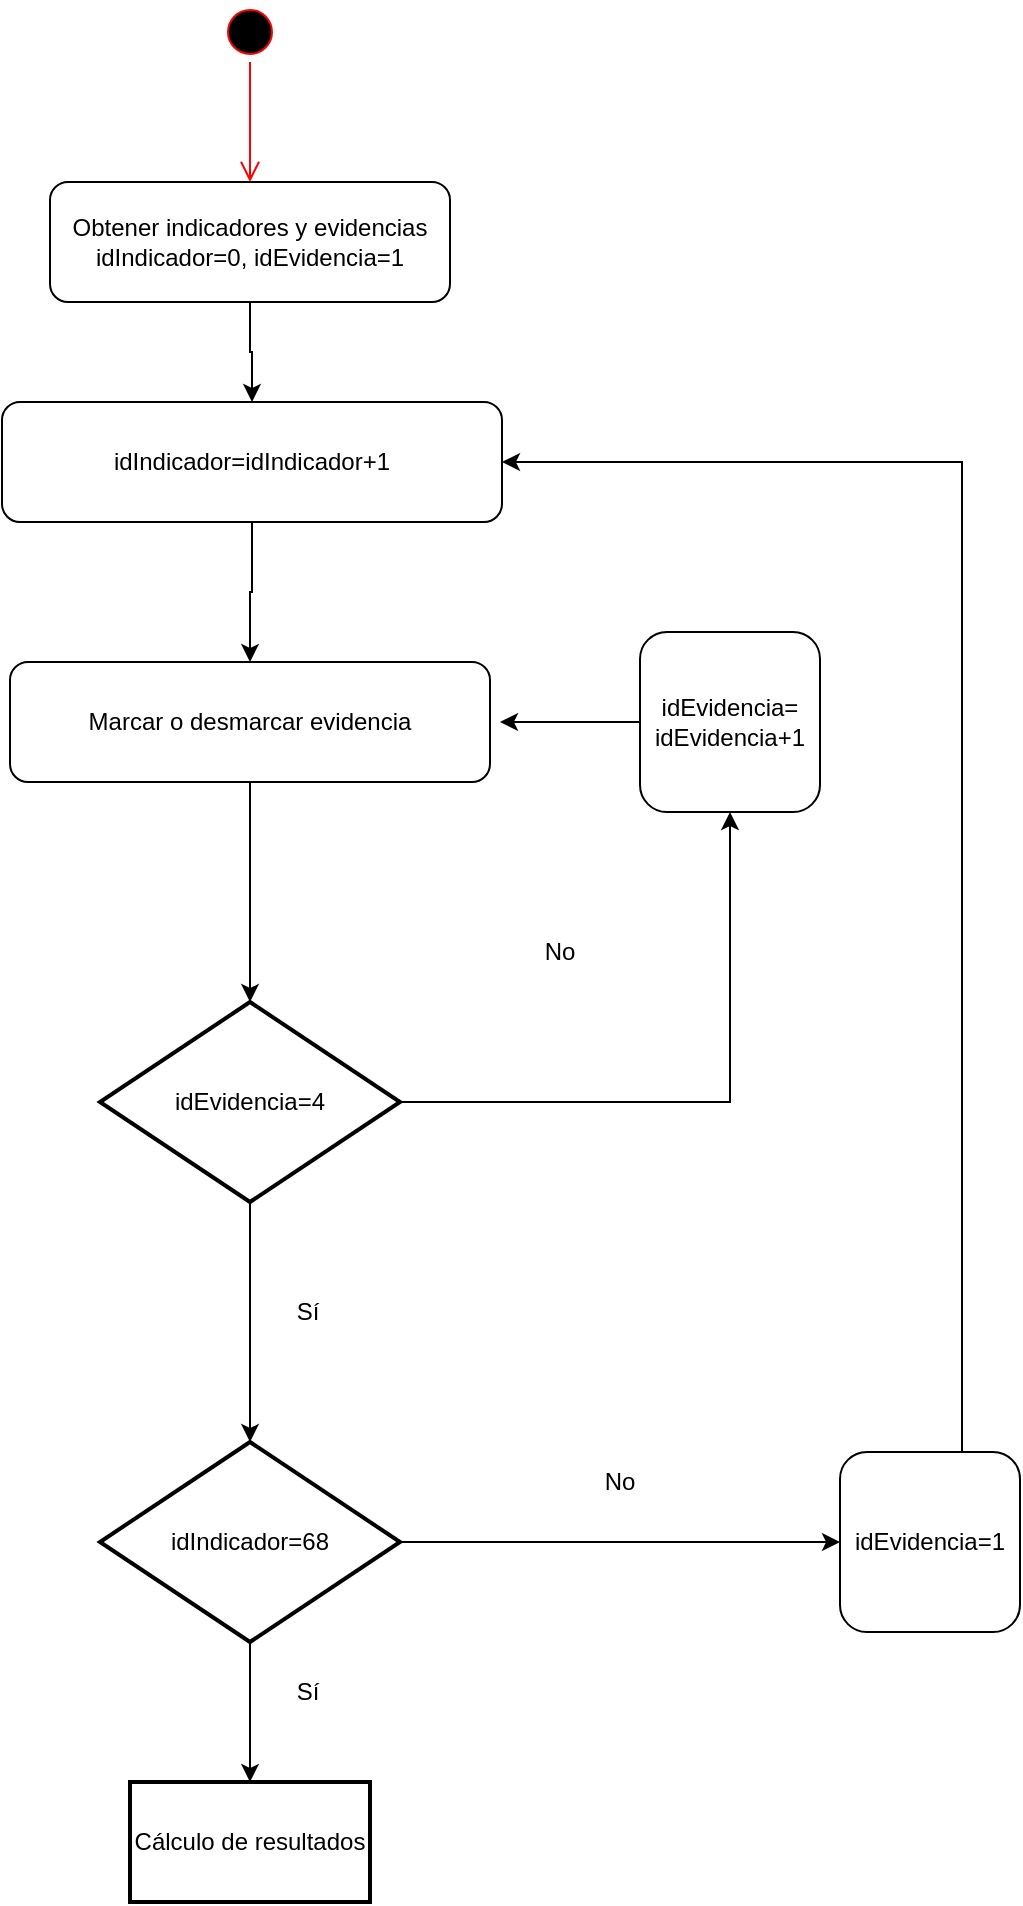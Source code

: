 <mxfile version="21.6.1" type="device">
  <diagram id="VedUil05Jrxe3jc2Dknq" name="Página-2">
    <mxGraphModel dx="1050" dy="523" grid="1" gridSize="10" guides="1" tooltips="1" connect="1" arrows="1" fold="1" page="1" pageScale="1" pageWidth="827" pageHeight="1169" math="0" shadow="0">
      <root>
        <mxCell id="0" />
        <mxCell id="1" parent="0" />
        <mxCell id="p5vQMufgLFbJGKLF2vut-1" value="" style="ellipse;html=1;shape=startState;fillColor=#000000;strokeColor=#ff0000;" vertex="1" parent="1">
          <mxGeometry x="370" y="30" width="30" height="30" as="geometry" />
        </mxCell>
        <mxCell id="p5vQMufgLFbJGKLF2vut-2" value="" style="edgeStyle=orthogonalEdgeStyle;html=1;verticalAlign=bottom;endArrow=open;endSize=8;strokeColor=#ff0000;rounded=0;" edge="1" source="p5vQMufgLFbJGKLF2vut-1" parent="1">
          <mxGeometry relative="1" as="geometry">
            <mxPoint x="385" y="120" as="targetPoint" />
          </mxGeometry>
        </mxCell>
        <mxCell id="p5vQMufgLFbJGKLF2vut-5" value="" style="edgeStyle=orthogonalEdgeStyle;rounded=0;orthogonalLoop=1;jettySize=auto;html=1;" edge="1" parent="1" source="p5vQMufgLFbJGKLF2vut-3" target="p5vQMufgLFbJGKLF2vut-4">
          <mxGeometry relative="1" as="geometry" />
        </mxCell>
        <mxCell id="p5vQMufgLFbJGKLF2vut-3" value="Obtener indicadores y evidencias&lt;br&gt;idIndicador=0, idEvidencia=1" style="rounded=1;whiteSpace=wrap;html=1;" vertex="1" parent="1">
          <mxGeometry x="285" y="120" width="200" height="60" as="geometry" />
        </mxCell>
        <mxCell id="p5vQMufgLFbJGKLF2vut-7" value="" style="edgeStyle=orthogonalEdgeStyle;rounded=0;orthogonalLoop=1;jettySize=auto;html=1;" edge="1" parent="1" source="p5vQMufgLFbJGKLF2vut-4" target="p5vQMufgLFbJGKLF2vut-6">
          <mxGeometry relative="1" as="geometry" />
        </mxCell>
        <mxCell id="p5vQMufgLFbJGKLF2vut-4" value="idIndicador=idIndicador+1" style="whiteSpace=wrap;html=1;rounded=1;" vertex="1" parent="1">
          <mxGeometry x="261" y="230" width="250" height="60" as="geometry" />
        </mxCell>
        <mxCell id="p5vQMufgLFbJGKLF2vut-11" value="" style="edgeStyle=orthogonalEdgeStyle;rounded=0;orthogonalLoop=1;jettySize=auto;html=1;" edge="1" parent="1" source="p5vQMufgLFbJGKLF2vut-6" target="p5vQMufgLFbJGKLF2vut-10">
          <mxGeometry relative="1" as="geometry" />
        </mxCell>
        <mxCell id="p5vQMufgLFbJGKLF2vut-6" value="Marcar o desmarcar evidencia" style="whiteSpace=wrap;html=1;rounded=1;" vertex="1" parent="1">
          <mxGeometry x="265" y="360" width="240" height="60" as="geometry" />
        </mxCell>
        <mxCell id="p5vQMufgLFbJGKLF2vut-13" style="edgeStyle=orthogonalEdgeStyle;rounded=0;orthogonalLoop=1;jettySize=auto;html=1;exitX=1;exitY=0.5;exitDx=0;exitDy=0;exitPerimeter=0;entryX=0.5;entryY=1;entryDx=0;entryDy=0;" edge="1" parent="1" source="p5vQMufgLFbJGKLF2vut-10" target="p5vQMufgLFbJGKLF2vut-12">
          <mxGeometry relative="1" as="geometry" />
        </mxCell>
        <mxCell id="p5vQMufgLFbJGKLF2vut-17" value="" style="edgeStyle=orthogonalEdgeStyle;rounded=0;orthogonalLoop=1;jettySize=auto;html=1;" edge="1" parent="1" source="p5vQMufgLFbJGKLF2vut-10" target="p5vQMufgLFbJGKLF2vut-16">
          <mxGeometry relative="1" as="geometry" />
        </mxCell>
        <mxCell id="p5vQMufgLFbJGKLF2vut-10" value="idEvidencia=4" style="strokeWidth=2;html=1;shape=mxgraph.flowchart.decision;whiteSpace=wrap;" vertex="1" parent="1">
          <mxGeometry x="310" y="530" width="150" height="100" as="geometry" />
        </mxCell>
        <mxCell id="p5vQMufgLFbJGKLF2vut-23" style="edgeStyle=orthogonalEdgeStyle;rounded=0;orthogonalLoop=1;jettySize=auto;html=1;" edge="1" parent="1" source="p5vQMufgLFbJGKLF2vut-12">
          <mxGeometry relative="1" as="geometry">
            <mxPoint x="510" y="390" as="targetPoint" />
          </mxGeometry>
        </mxCell>
        <mxCell id="p5vQMufgLFbJGKLF2vut-12" value="idEvidencia=&lt;br&gt;idEvidencia+1" style="whiteSpace=wrap;html=1;rounded=1;" vertex="1" parent="1">
          <mxGeometry x="580" y="345" width="90" height="90" as="geometry" />
        </mxCell>
        <mxCell id="p5vQMufgLFbJGKLF2vut-14" value="No" style="text;html=1;strokeColor=none;fillColor=none;align=center;verticalAlign=middle;whiteSpace=wrap;rounded=0;" vertex="1" parent="1">
          <mxGeometry x="510" y="490" width="60" height="30" as="geometry" />
        </mxCell>
        <mxCell id="p5vQMufgLFbJGKLF2vut-19" style="edgeStyle=orthogonalEdgeStyle;rounded=0;orthogonalLoop=1;jettySize=auto;html=1;exitX=1;exitY=0.5;exitDx=0;exitDy=0;exitPerimeter=0;" edge="1" parent="1" source="p5vQMufgLFbJGKLF2vut-16" target="p5vQMufgLFbJGKLF2vut-18">
          <mxGeometry relative="1" as="geometry" />
        </mxCell>
        <mxCell id="p5vQMufgLFbJGKLF2vut-22" value="" style="edgeStyle=orthogonalEdgeStyle;rounded=0;orthogonalLoop=1;jettySize=auto;html=1;" edge="1" parent="1" source="p5vQMufgLFbJGKLF2vut-16" target="p5vQMufgLFbJGKLF2vut-21">
          <mxGeometry relative="1" as="geometry" />
        </mxCell>
        <mxCell id="p5vQMufgLFbJGKLF2vut-16" value="idIndicador=68" style="strokeWidth=2;html=1;shape=mxgraph.flowchart.decision;whiteSpace=wrap;" vertex="1" parent="1">
          <mxGeometry x="310" y="750" width="150" height="100" as="geometry" />
        </mxCell>
        <mxCell id="p5vQMufgLFbJGKLF2vut-20" style="edgeStyle=orthogonalEdgeStyle;rounded=0;orthogonalLoop=1;jettySize=auto;html=1;entryX=1;entryY=0.5;entryDx=0;entryDy=0;" edge="1" parent="1" source="p5vQMufgLFbJGKLF2vut-18" target="p5vQMufgLFbJGKLF2vut-4">
          <mxGeometry relative="1" as="geometry">
            <mxPoint x="740" y="170" as="targetPoint" />
            <Array as="points">
              <mxPoint x="741" y="700" />
              <mxPoint x="741" y="260" />
            </Array>
          </mxGeometry>
        </mxCell>
        <mxCell id="p5vQMufgLFbJGKLF2vut-18" value="idEvidencia=1" style="whiteSpace=wrap;html=1;rounded=1;" vertex="1" parent="1">
          <mxGeometry x="680" y="755" width="90" height="90" as="geometry" />
        </mxCell>
        <mxCell id="p5vQMufgLFbJGKLF2vut-21" value="Cálculo de resultados" style="whiteSpace=wrap;html=1;strokeWidth=2;" vertex="1" parent="1">
          <mxGeometry x="325" y="920" width="120" height="60" as="geometry" />
        </mxCell>
        <mxCell id="p5vQMufgLFbJGKLF2vut-24" value="No" style="text;html=1;strokeColor=none;fillColor=none;align=center;verticalAlign=middle;whiteSpace=wrap;rounded=0;" vertex="1" parent="1">
          <mxGeometry x="540" y="755" width="60" height="30" as="geometry" />
        </mxCell>
        <mxCell id="p5vQMufgLFbJGKLF2vut-25" value="Sí" style="text;html=1;strokeColor=none;fillColor=none;align=center;verticalAlign=middle;whiteSpace=wrap;rounded=0;" vertex="1" parent="1">
          <mxGeometry x="384" y="670" width="60" height="30" as="geometry" />
        </mxCell>
        <mxCell id="p5vQMufgLFbJGKLF2vut-26" value="Sí" style="text;html=1;strokeColor=none;fillColor=none;align=center;verticalAlign=middle;whiteSpace=wrap;rounded=0;" vertex="1" parent="1">
          <mxGeometry x="384" y="860" width="60" height="30" as="geometry" />
        </mxCell>
      </root>
    </mxGraphModel>
  </diagram>
</mxfile>
